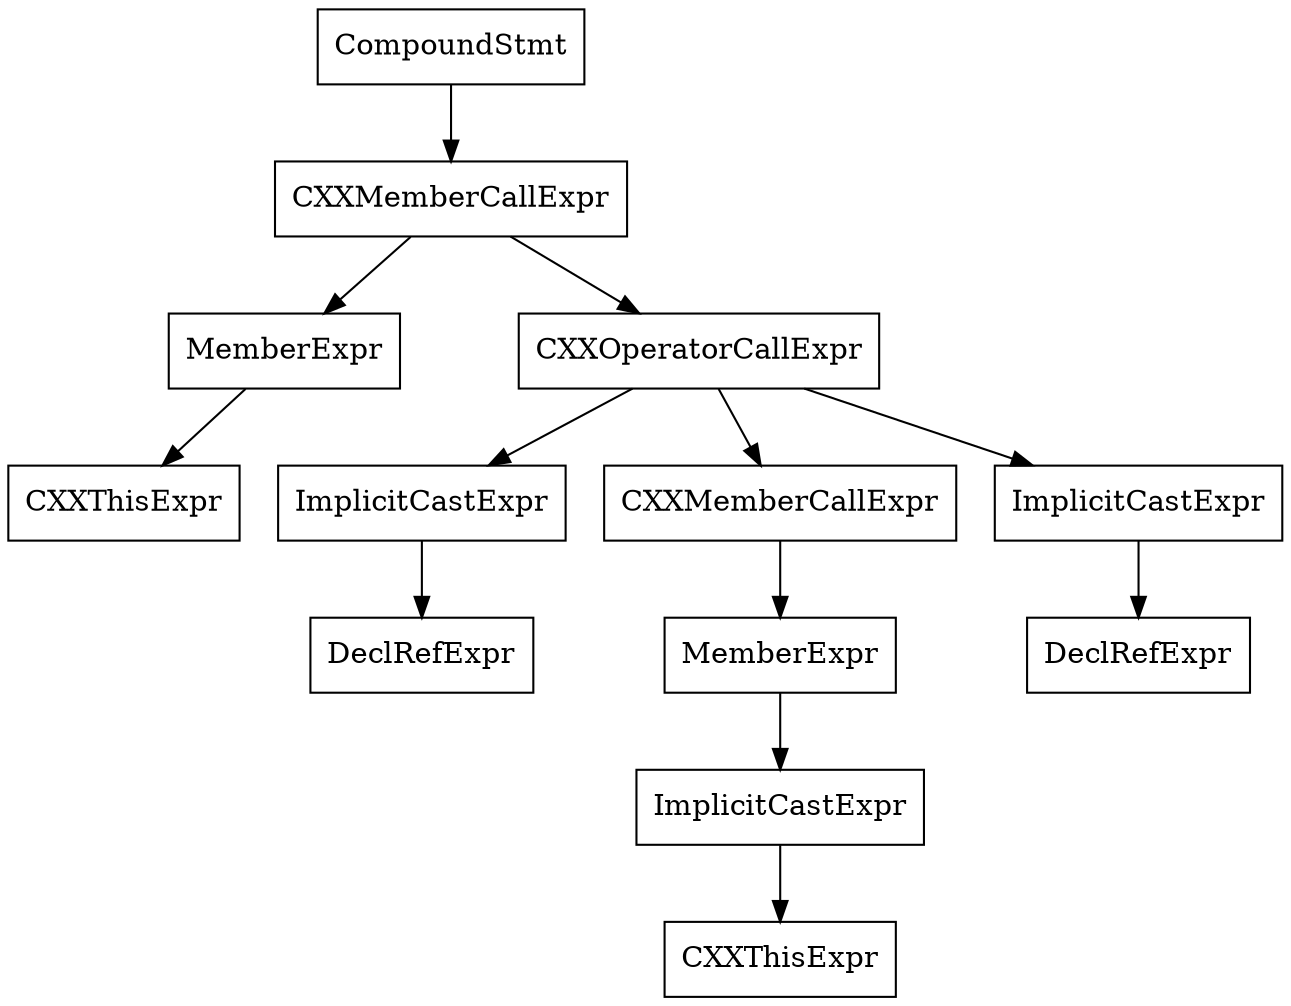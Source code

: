 digraph unnamed {

	Node0x55c236612460 [shape=record,label="{CompoundStmt}"];
	Node0x55c236612460 -> Node0x55c236612438;
	Node0x55c236612438 [shape=record,label="{CXXMemberCallExpr}"];
	Node0x55c236612438 -> Node0x55c236612260;
	Node0x55c236612438 -> Node0x55c236612400;
	Node0x55c236612260 [shape=record,label="{MemberExpr}"];
	Node0x55c236612260 -> Node0x55c236612250;
	Node0x55c236612250 [shape=record,label="{CXXThisExpr}"];
	Node0x55c236612400 [shape=record,label="{CXXOperatorCallExpr}"];
	Node0x55c236612400 -> Node0x55c2366123e8;
	Node0x55c236612400 -> Node0x55c236612328;
	Node0x55c236612400 -> Node0x55c2366123b0;
	Node0x55c2366123e8 [shape=record,label="{ImplicitCastExpr}"];
	Node0x55c2366123e8 -> Node0x55c2366123c8;
	Node0x55c2366123c8 [shape=record,label="{DeclRefExpr}"];
	Node0x55c236612328 [shape=record,label="{CXXMemberCallExpr}"];
	Node0x55c236612328 -> Node0x55c2366122f8;
	Node0x55c2366122f8 [shape=record,label="{MemberExpr}"];
	Node0x55c2366122f8 -> Node0x55c236612378;
	Node0x55c236612378 [shape=record,label="{ImplicitCastExpr}"];
	Node0x55c236612378 -> Node0x55c2366122e8;
	Node0x55c2366122e8 [shape=record,label="{CXXThisExpr}"];
	Node0x55c2366123b0 [shape=record,label="{ImplicitCastExpr}"];
	Node0x55c2366123b0 -> Node0x55c236612390;
	Node0x55c236612390 [shape=record,label="{DeclRefExpr}"];
}
